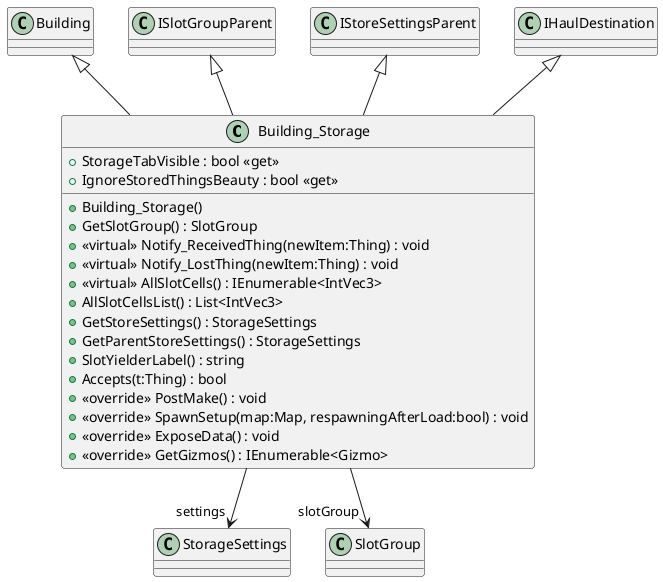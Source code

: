 @startuml
class Building_Storage {
    + StorageTabVisible : bool <<get>>
    + IgnoreStoredThingsBeauty : bool <<get>>
    + Building_Storage()
    + GetSlotGroup() : SlotGroup
    + <<virtual>> Notify_ReceivedThing(newItem:Thing) : void
    + <<virtual>> Notify_LostThing(newItem:Thing) : void
    + <<virtual>> AllSlotCells() : IEnumerable<IntVec3>
    + AllSlotCellsList() : List<IntVec3>
    + GetStoreSettings() : StorageSettings
    + GetParentStoreSettings() : StorageSettings
    + SlotYielderLabel() : string
    + Accepts(t:Thing) : bool
    + <<override>> PostMake() : void
    + <<override>> SpawnSetup(map:Map, respawningAfterLoad:bool) : void
    + <<override>> ExposeData() : void
    + <<override>> GetGizmos() : IEnumerable<Gizmo>
}
Building <|-- Building_Storage
ISlotGroupParent <|-- Building_Storage
IStoreSettingsParent <|-- Building_Storage
IHaulDestination <|-- Building_Storage
Building_Storage --> "settings" StorageSettings
Building_Storage --> "slotGroup" SlotGroup
@enduml

